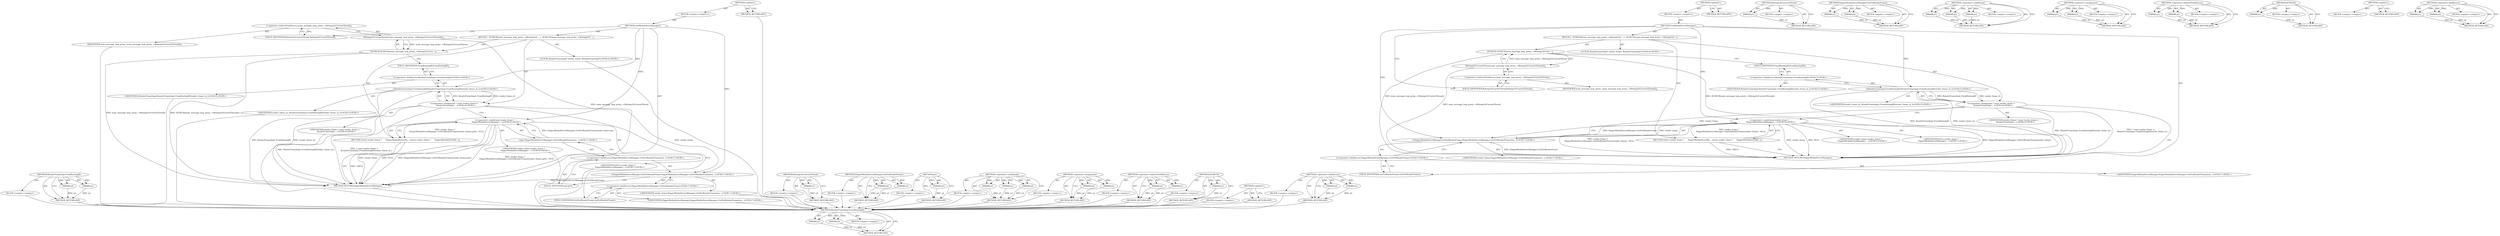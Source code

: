 digraph "&lt;operator&gt;.fieldAccess" {
vulnerable_69 [label=<(METHOD,RenderFrameImpl.FromRoutingID)>];
vulnerable_70 [label=<(PARAM,p1)>];
vulnerable_71 [label=<(PARAM,p2)>];
vulnerable_72 [label=<(BLOCK,&lt;empty&gt;,&lt;empty&gt;)>];
vulnerable_73 [label=<(METHOD_RETURN,ANY)>];
vulnerable_6 [label=<(METHOD,&lt;global&gt;)<SUB>1</SUB>>];
vulnerable_7 [label=<(BLOCK,&lt;empty&gt;,&lt;empty&gt;)<SUB>1</SUB>>];
vulnerable_8 [label=<(METHOD,GetMediaDeviceManager)<SUB>1</SUB>>];
vulnerable_9 [label=<(BLOCK,{
  DCHECK(main_message_loop_proxy_-&gt;BelongsToC...,{
  DCHECK(main_message_loop_proxy_-&gt;BelongsToC...)<SUB>1</SUB>>];
vulnerable_10 [label=<(DCHECK,DCHECK(main_message_loop_proxy_-&gt;BelongsToCurre...)<SUB>2</SUB>>];
vulnerable_11 [label=<(BelongsToCurrentThread,main_message_loop_proxy_-&gt;BelongsToCurrentThread())<SUB>2</SUB>>];
vulnerable_12 [label=<(&lt;operator&gt;.indirectFieldAccess,main_message_loop_proxy_-&gt;BelongsToCurrentThread)<SUB>2</SUB>>];
vulnerable_13 [label=<(IDENTIFIER,main_message_loop_proxy_,main_message_loop_proxy_-&gt;BelongsToCurrentThread())<SUB>2</SUB>>];
vulnerable_14 [label=<(FIELD_IDENTIFIER,BelongsToCurrentThread,BelongsToCurrentThread)<SUB>2</SUB>>];
vulnerable_15 [label="<(LOCAL,RenderFrameImpl* render_frame: RenderFrameImpl*)<SUB>4</SUB>>"];
vulnerable_16 [label="<(&lt;operator&gt;.assignment,* const render_frame =
       RenderFrameImpl::...)<SUB>4</SUB>>"];
vulnerable_17 [label="<(IDENTIFIER,render_frame,* const render_frame =
       RenderFrameImpl::...)<SUB>4</SUB>>"];
vulnerable_18 [label="<(RenderFrameImpl.FromRoutingID,RenderFrameImpl::FromRoutingID(render_frame_id_))<SUB>5</SUB>>"];
vulnerable_19 [label="<(&lt;operator&gt;.fieldAccess,RenderFrameImpl::FromRoutingID)<SUB>5</SUB>>"];
vulnerable_20 [label="<(IDENTIFIER,RenderFrameImpl,RenderFrameImpl::FromRoutingID(render_frame_id_))<SUB>5</SUB>>"];
vulnerable_21 [label=<(FIELD_IDENTIFIER,FromRoutingID,FromRoutingID)<SUB>5</SUB>>];
vulnerable_22 [label="<(IDENTIFIER,render_frame_id_,RenderFrameImpl::FromRoutingID(render_frame_id_))<SUB>5</SUB>>"];
vulnerable_23 [label=<(RETURN,return render_frame ?
      PepperMediaDeviceMa...,return render_frame ?
      PepperMediaDeviceMa...)<SUB>6</SUB>>];
vulnerable_24 [label="<(&lt;operator&gt;.conditional,render_frame ?
      PepperMediaDeviceManager::...)<SUB>6</SUB>>"];
vulnerable_25 [label="<(IDENTIFIER,render_frame,render_frame ?
      PepperMediaDeviceManager::...)<SUB>6</SUB>>"];
vulnerable_26 [label="<(PepperMediaDeviceManager.GetForRenderFrame,PepperMediaDeviceManager::GetForRenderFrame(ren...)<SUB>7</SUB>>"];
vulnerable_27 [label="<(&lt;operator&gt;.fieldAccess,PepperMediaDeviceManager::GetForRenderFrame)<SUB>7</SUB>>"];
vulnerable_28 [label="<(IDENTIFIER,PepperMediaDeviceManager,PepperMediaDeviceManager::GetForRenderFrame(ren...)<SUB>7</SUB>>"];
vulnerable_29 [label=<(FIELD_IDENTIFIER,GetForRenderFrame,GetForRenderFrame)<SUB>7</SUB>>];
vulnerable_30 [label="<(IDENTIFIER,render_frame,PepperMediaDeviceManager::GetForRenderFrame(ren...)<SUB>7</SUB>>"];
vulnerable_31 [label="<(IDENTIFIER,NULL,render_frame ?
      PepperMediaDeviceManager::...)<SUB>7</SUB>>"];
vulnerable_32 [label=<(METHOD_RETURN,PepperMediaDeviceManager)<SUB>1</SUB>>];
vulnerable_34 [label=<(METHOD_RETURN,ANY)<SUB>1</SUB>>];
vulnerable_55 [label=<(METHOD,BelongsToCurrentThread)>];
vulnerable_56 [label=<(PARAM,p1)>];
vulnerable_57 [label=<(BLOCK,&lt;empty&gt;,&lt;empty&gt;)>];
vulnerable_58 [label=<(METHOD_RETURN,ANY)>];
vulnerable_85 [label=<(METHOD,PepperMediaDeviceManager.GetForRenderFrame)>];
vulnerable_86 [label=<(PARAM,p1)>];
vulnerable_87 [label=<(PARAM,p2)>];
vulnerable_88 [label=<(BLOCK,&lt;empty&gt;,&lt;empty&gt;)>];
vulnerable_89 [label=<(METHOD_RETURN,ANY)>];
vulnerable_79 [label=<(METHOD,&lt;operator&gt;.conditional)>];
vulnerable_80 [label=<(PARAM,p1)>];
vulnerable_81 [label=<(PARAM,p2)>];
vulnerable_82 [label=<(PARAM,p3)>];
vulnerable_83 [label=<(BLOCK,&lt;empty&gt;,&lt;empty&gt;)>];
vulnerable_84 [label=<(METHOD_RETURN,ANY)>];
vulnerable_64 [label=<(METHOD,&lt;operator&gt;.assignment)>];
vulnerable_65 [label=<(PARAM,p1)>];
vulnerable_66 [label=<(PARAM,p2)>];
vulnerable_67 [label=<(BLOCK,&lt;empty&gt;,&lt;empty&gt;)>];
vulnerable_68 [label=<(METHOD_RETURN,ANY)>];
vulnerable_59 [label=<(METHOD,&lt;operator&gt;.indirectFieldAccess)>];
vulnerable_60 [label=<(PARAM,p1)>];
vulnerable_61 [label=<(PARAM,p2)>];
vulnerable_62 [label=<(BLOCK,&lt;empty&gt;,&lt;empty&gt;)>];
vulnerable_63 [label=<(METHOD_RETURN,ANY)>];
vulnerable_51 [label=<(METHOD,DCHECK)>];
vulnerable_52 [label=<(PARAM,p1)>];
vulnerable_53 [label=<(BLOCK,&lt;empty&gt;,&lt;empty&gt;)>];
vulnerable_54 [label=<(METHOD_RETURN,ANY)>];
vulnerable_45 [label=<(METHOD,&lt;global&gt;)<SUB>1</SUB>>];
vulnerable_46 [label=<(BLOCK,&lt;empty&gt;,&lt;empty&gt;)>];
vulnerable_47 [label=<(METHOD_RETURN,ANY)>];
vulnerable_74 [label=<(METHOD,&lt;operator&gt;.fieldAccess)>];
vulnerable_75 [label=<(PARAM,p1)>];
vulnerable_76 [label=<(PARAM,p2)>];
vulnerable_77 [label=<(BLOCK,&lt;empty&gt;,&lt;empty&gt;)>];
vulnerable_78 [label=<(METHOD_RETURN,ANY)>];
fixed_72 [label=<(METHOD,RenderFrameImpl.FromRoutingID)>];
fixed_73 [label=<(PARAM,p1)>];
fixed_74 [label=<(PARAM,p2)>];
fixed_75 [label=<(BLOCK,&lt;empty&gt;,&lt;empty&gt;)>];
fixed_76 [label=<(METHOD_RETURN,ANY)>];
fixed_6 [label=<(METHOD,&lt;global&gt;)<SUB>1</SUB>>];
fixed_7 [label=<(BLOCK,&lt;empty&gt;,&lt;empty&gt;)<SUB>1</SUB>>];
fixed_8 [label=<(METHOD,GetMediaDeviceManager)<SUB>1</SUB>>];
fixed_9 [label=<(BLOCK,{
  DCHECK(main_message_loop_proxy_-&gt;BelongsToC...,{
  DCHECK(main_message_loop_proxy_-&gt;BelongsToC...)<SUB>1</SUB>>];
fixed_10 [label=<(DCHECK,DCHECK(main_message_loop_proxy_-&gt;BelongsToCurre...)<SUB>2</SUB>>];
fixed_11 [label=<(BelongsToCurrentThread,main_message_loop_proxy_-&gt;BelongsToCurrentThread())<SUB>2</SUB>>];
fixed_12 [label=<(&lt;operator&gt;.indirectFieldAccess,main_message_loop_proxy_-&gt;BelongsToCurrentThread)<SUB>2</SUB>>];
fixed_13 [label=<(IDENTIFIER,main_message_loop_proxy_,main_message_loop_proxy_-&gt;BelongsToCurrentThread())<SUB>2</SUB>>];
fixed_14 [label=<(FIELD_IDENTIFIER,BelongsToCurrentThread,BelongsToCurrentThread)<SUB>2</SUB>>];
fixed_15 [label="<(LOCAL,RenderFrameImpl* render_frame: RenderFrameImpl*)<SUB>4</SUB>>"];
fixed_16 [label="<(&lt;operator&gt;.assignment,* const render_frame =
       RenderFrameImpl::...)<SUB>4</SUB>>"];
fixed_17 [label="<(IDENTIFIER,render_frame,* const render_frame =
       RenderFrameImpl::...)<SUB>4</SUB>>"];
fixed_18 [label="<(RenderFrameImpl.FromRoutingID,RenderFrameImpl::FromRoutingID(render_frame_id_))<SUB>5</SUB>>"];
fixed_19 [label="<(&lt;operator&gt;.fieldAccess,RenderFrameImpl::FromRoutingID)<SUB>5</SUB>>"];
fixed_20 [label="<(IDENTIFIER,RenderFrameImpl,RenderFrameImpl::FromRoutingID(render_frame_id_))<SUB>5</SUB>>"];
fixed_21 [label=<(FIELD_IDENTIFIER,FromRoutingID,FromRoutingID)<SUB>5</SUB>>];
fixed_22 [label="<(IDENTIFIER,render_frame_id_,RenderFrameImpl::FromRoutingID(render_frame_id_))<SUB>5</SUB>>"];
fixed_23 [label=<(RETURN,return render_frame ?
      PepperMediaDeviceMa...,return render_frame ?
      PepperMediaDeviceMa...)<SUB>6</SUB>>];
fixed_24 [label="<(&lt;operator&gt;.conditional,render_frame ?
      PepperMediaDeviceManager::...)<SUB>6</SUB>>"];
fixed_25 [label="<(IDENTIFIER,render_frame,render_frame ?
      PepperMediaDeviceManager::...)<SUB>6</SUB>>"];
fixed_26 [label="<(get,PepperMediaDeviceManager::GetForRenderFrame(ren...)<SUB>7</SUB>>"];
fixed_27 [label="<(&lt;operator&gt;.fieldAccess,PepperMediaDeviceManager::GetForRenderFrame(ren...)<SUB>7</SUB>>"];
fixed_28 [label="<(PepperMediaDeviceManager.GetForRenderFrame,PepperMediaDeviceManager::GetForRenderFrame(ren...)<SUB>7</SUB>>"];
fixed_29 [label="<(&lt;operator&gt;.fieldAccess,PepperMediaDeviceManager::GetForRenderFrame)<SUB>7</SUB>>"];
fixed_30 [label="<(IDENTIFIER,PepperMediaDeviceManager,PepperMediaDeviceManager::GetForRenderFrame(ren...)<SUB>7</SUB>>"];
fixed_31 [label=<(FIELD_IDENTIFIER,GetForRenderFrame,GetForRenderFrame)<SUB>7</SUB>>];
fixed_32 [label="<(IDENTIFIER,render_frame,PepperMediaDeviceManager::GetForRenderFrame(ren...)<SUB>7</SUB>>"];
fixed_33 [label=<(FIELD_IDENTIFIER,get,get)<SUB>7</SUB>>];
fixed_34 [label="<(IDENTIFIER,NULL,render_frame ?
      PepperMediaDeviceManager::...)<SUB>7</SUB>>"];
fixed_35 [label=<(METHOD_RETURN,PepperMediaDeviceManager)<SUB>1</SUB>>];
fixed_37 [label=<(METHOD_RETURN,ANY)<SUB>1</SUB>>];
fixed_58 [label=<(METHOD,BelongsToCurrentThread)>];
fixed_59 [label=<(PARAM,p1)>];
fixed_60 [label=<(BLOCK,&lt;empty&gt;,&lt;empty&gt;)>];
fixed_61 [label=<(METHOD_RETURN,ANY)>];
fixed_92 [label=<(METHOD,PepperMediaDeviceManager.GetForRenderFrame)>];
fixed_93 [label=<(PARAM,p1)>];
fixed_94 [label=<(PARAM,p2)>];
fixed_95 [label=<(BLOCK,&lt;empty&gt;,&lt;empty&gt;)>];
fixed_96 [label=<(METHOD_RETURN,ANY)>];
fixed_88 [label=<(METHOD,get)>];
fixed_89 [label=<(PARAM,p1)>];
fixed_90 [label=<(BLOCK,&lt;empty&gt;,&lt;empty&gt;)>];
fixed_91 [label=<(METHOD_RETURN,ANY)>];
fixed_82 [label=<(METHOD,&lt;operator&gt;.conditional)>];
fixed_83 [label=<(PARAM,p1)>];
fixed_84 [label=<(PARAM,p2)>];
fixed_85 [label=<(PARAM,p3)>];
fixed_86 [label=<(BLOCK,&lt;empty&gt;,&lt;empty&gt;)>];
fixed_87 [label=<(METHOD_RETURN,ANY)>];
fixed_67 [label=<(METHOD,&lt;operator&gt;.assignment)>];
fixed_68 [label=<(PARAM,p1)>];
fixed_69 [label=<(PARAM,p2)>];
fixed_70 [label=<(BLOCK,&lt;empty&gt;,&lt;empty&gt;)>];
fixed_71 [label=<(METHOD_RETURN,ANY)>];
fixed_62 [label=<(METHOD,&lt;operator&gt;.indirectFieldAccess)>];
fixed_63 [label=<(PARAM,p1)>];
fixed_64 [label=<(PARAM,p2)>];
fixed_65 [label=<(BLOCK,&lt;empty&gt;,&lt;empty&gt;)>];
fixed_66 [label=<(METHOD_RETURN,ANY)>];
fixed_54 [label=<(METHOD,DCHECK)>];
fixed_55 [label=<(PARAM,p1)>];
fixed_56 [label=<(BLOCK,&lt;empty&gt;,&lt;empty&gt;)>];
fixed_57 [label=<(METHOD_RETURN,ANY)>];
fixed_48 [label=<(METHOD,&lt;global&gt;)<SUB>1</SUB>>];
fixed_49 [label=<(BLOCK,&lt;empty&gt;,&lt;empty&gt;)>];
fixed_50 [label=<(METHOD_RETURN,ANY)>];
fixed_77 [label=<(METHOD,&lt;operator&gt;.fieldAccess)>];
fixed_78 [label=<(PARAM,p1)>];
fixed_79 [label=<(PARAM,p2)>];
fixed_80 [label=<(BLOCK,&lt;empty&gt;,&lt;empty&gt;)>];
fixed_81 [label=<(METHOD_RETURN,ANY)>];
vulnerable_69 -> vulnerable_70  [key=0, label="AST: "];
vulnerable_69 -> vulnerable_70  [key=1, label="DDG: "];
vulnerable_69 -> vulnerable_72  [key=0, label="AST: "];
vulnerable_69 -> vulnerable_71  [key=0, label="AST: "];
vulnerable_69 -> vulnerable_71  [key=1, label="DDG: "];
vulnerable_69 -> vulnerable_73  [key=0, label="AST: "];
vulnerable_69 -> vulnerable_73  [key=1, label="CFG: "];
vulnerable_70 -> vulnerable_73  [key=0, label="DDG: p1"];
vulnerable_71 -> vulnerable_73  [key=0, label="DDG: p2"];
vulnerable_6 -> vulnerable_7  [key=0, label="AST: "];
vulnerable_6 -> vulnerable_34  [key=0, label="AST: "];
vulnerable_6 -> vulnerable_34  [key=1, label="CFG: "];
vulnerable_7 -> vulnerable_8  [key=0, label="AST: "];
vulnerable_8 -> vulnerable_9  [key=0, label="AST: "];
vulnerable_8 -> vulnerable_32  [key=0, label="AST: "];
vulnerable_8 -> vulnerable_14  [key=0, label="CFG: "];
vulnerable_8 -> vulnerable_24  [key=0, label="DDG: "];
vulnerable_8 -> vulnerable_18  [key=0, label="DDG: "];
vulnerable_8 -> vulnerable_26  [key=0, label="DDG: "];
vulnerable_9 -> vulnerable_10  [key=0, label="AST: "];
vulnerable_9 -> vulnerable_15  [key=0, label="AST: "];
vulnerable_9 -> vulnerable_16  [key=0, label="AST: "];
vulnerable_9 -> vulnerable_23  [key=0, label="AST: "];
vulnerable_10 -> vulnerable_11  [key=0, label="AST: "];
vulnerable_10 -> vulnerable_21  [key=0, label="CFG: "];
vulnerable_10 -> vulnerable_32  [key=0, label="DDG: main_message_loop_proxy_-&gt;BelongsToCurrentThread()"];
vulnerable_10 -> vulnerable_32  [key=1, label="DDG: DCHECK(main_message_loop_proxy_-&gt;BelongsToCurrentThread())"];
vulnerable_11 -> vulnerable_12  [key=0, label="AST: "];
vulnerable_11 -> vulnerable_10  [key=0, label="CFG: "];
vulnerable_11 -> vulnerable_10  [key=1, label="DDG: main_message_loop_proxy_-&gt;BelongsToCurrentThread"];
vulnerable_11 -> vulnerable_32  [key=0, label="DDG: main_message_loop_proxy_-&gt;BelongsToCurrentThread"];
vulnerable_12 -> vulnerable_13  [key=0, label="AST: "];
vulnerable_12 -> vulnerable_14  [key=0, label="AST: "];
vulnerable_12 -> vulnerable_11  [key=0, label="CFG: "];
vulnerable_14 -> vulnerable_12  [key=0, label="CFG: "];
vulnerable_16 -> vulnerable_17  [key=0, label="AST: "];
vulnerable_16 -> vulnerable_18  [key=0, label="AST: "];
vulnerable_16 -> vulnerable_29  [key=0, label="CFG: "];
vulnerable_16 -> vulnerable_24  [key=0, label="CFG: "];
vulnerable_16 -> vulnerable_32  [key=0, label="DDG: RenderFrameImpl::FromRoutingID(render_frame_id_)"];
vulnerable_16 -> vulnerable_32  [key=1, label="DDG: * const render_frame =
       RenderFrameImpl::FromRoutingID(render_frame_id_)"];
vulnerable_16 -> vulnerable_26  [key=0, label="DDG: render_frame"];
vulnerable_18 -> vulnerable_19  [key=0, label="AST: "];
vulnerable_18 -> vulnerable_22  [key=0, label="AST: "];
vulnerable_18 -> vulnerable_16  [key=0, label="CFG: "];
vulnerable_18 -> vulnerable_16  [key=1, label="DDG: RenderFrameImpl::FromRoutingID"];
vulnerable_18 -> vulnerable_16  [key=2, label="DDG: render_frame_id_"];
vulnerable_18 -> vulnerable_32  [key=0, label="DDG: RenderFrameImpl::FromRoutingID"];
vulnerable_18 -> vulnerable_32  [key=1, label="DDG: render_frame_id_"];
vulnerable_19 -> vulnerable_20  [key=0, label="AST: "];
vulnerable_19 -> vulnerable_21  [key=0, label="AST: "];
vulnerable_19 -> vulnerable_18  [key=0, label="CFG: "];
vulnerable_21 -> vulnerable_19  [key=0, label="CFG: "];
vulnerable_23 -> vulnerable_24  [key=0, label="AST: "];
vulnerable_23 -> vulnerable_32  [key=0, label="CFG: "];
vulnerable_23 -> vulnerable_32  [key=1, label="DDG: &lt;RET&gt;"];
vulnerable_24 -> vulnerable_25  [key=0, label="AST: "];
vulnerable_24 -> vulnerable_26  [key=0, label="AST: "];
vulnerable_24 -> vulnerable_31  [key=0, label="AST: "];
vulnerable_24 -> vulnerable_23  [key=0, label="CFG: "];
vulnerable_24 -> vulnerable_23  [key=1, label="DDG: render_frame ?
      PepperMediaDeviceManager::GetForRenderFrame(render_frame) : NULL"];
vulnerable_24 -> vulnerable_32  [key=0, label="DDG: render_frame"];
vulnerable_24 -> vulnerable_32  [key=1, label="DDG: NULL"];
vulnerable_24 -> vulnerable_32  [key=2, label="DDG: PepperMediaDeviceManager::GetForRenderFrame(render_frame)"];
vulnerable_24 -> vulnerable_32  [key=3, label="DDG: render_frame ?
      PepperMediaDeviceManager::GetForRenderFrame(render_frame) : NULL"];
vulnerable_26 -> vulnerable_27  [key=0, label="AST: "];
vulnerable_26 -> vulnerable_30  [key=0, label="AST: "];
vulnerable_26 -> vulnerable_24  [key=0, label="CFG: "];
vulnerable_26 -> vulnerable_24  [key=1, label="DDG: PepperMediaDeviceManager::GetForRenderFrame"];
vulnerable_26 -> vulnerable_24  [key=2, label="DDG: render_frame"];
vulnerable_26 -> vulnerable_32  [key=0, label="DDG: PepperMediaDeviceManager::GetForRenderFrame"];
vulnerable_27 -> vulnerable_28  [key=0, label="AST: "];
vulnerable_27 -> vulnerable_29  [key=0, label="AST: "];
vulnerable_27 -> vulnerable_26  [key=0, label="CFG: "];
vulnerable_29 -> vulnerable_27  [key=0, label="CFG: "];
vulnerable_55 -> vulnerable_56  [key=0, label="AST: "];
vulnerable_55 -> vulnerable_56  [key=1, label="DDG: "];
vulnerable_55 -> vulnerable_57  [key=0, label="AST: "];
vulnerable_55 -> vulnerable_58  [key=0, label="AST: "];
vulnerable_55 -> vulnerable_58  [key=1, label="CFG: "];
vulnerable_56 -> vulnerable_58  [key=0, label="DDG: p1"];
vulnerable_85 -> vulnerable_86  [key=0, label="AST: "];
vulnerable_85 -> vulnerable_86  [key=1, label="DDG: "];
vulnerable_85 -> vulnerable_88  [key=0, label="AST: "];
vulnerable_85 -> vulnerable_87  [key=0, label="AST: "];
vulnerable_85 -> vulnerable_87  [key=1, label="DDG: "];
vulnerable_85 -> vulnerable_89  [key=0, label="AST: "];
vulnerable_85 -> vulnerable_89  [key=1, label="CFG: "];
vulnerable_86 -> vulnerable_89  [key=0, label="DDG: p1"];
vulnerable_87 -> vulnerable_89  [key=0, label="DDG: p2"];
vulnerable_79 -> vulnerable_80  [key=0, label="AST: "];
vulnerable_79 -> vulnerable_80  [key=1, label="DDG: "];
vulnerable_79 -> vulnerable_83  [key=0, label="AST: "];
vulnerable_79 -> vulnerable_81  [key=0, label="AST: "];
vulnerable_79 -> vulnerable_81  [key=1, label="DDG: "];
vulnerable_79 -> vulnerable_84  [key=0, label="AST: "];
vulnerable_79 -> vulnerable_84  [key=1, label="CFG: "];
vulnerable_79 -> vulnerable_82  [key=0, label="AST: "];
vulnerable_79 -> vulnerable_82  [key=1, label="DDG: "];
vulnerable_80 -> vulnerable_84  [key=0, label="DDG: p1"];
vulnerable_81 -> vulnerable_84  [key=0, label="DDG: p2"];
vulnerable_82 -> vulnerable_84  [key=0, label="DDG: p3"];
vulnerable_64 -> vulnerable_65  [key=0, label="AST: "];
vulnerable_64 -> vulnerable_65  [key=1, label="DDG: "];
vulnerable_64 -> vulnerable_67  [key=0, label="AST: "];
vulnerable_64 -> vulnerable_66  [key=0, label="AST: "];
vulnerable_64 -> vulnerable_66  [key=1, label="DDG: "];
vulnerable_64 -> vulnerable_68  [key=0, label="AST: "];
vulnerable_64 -> vulnerable_68  [key=1, label="CFG: "];
vulnerable_65 -> vulnerable_68  [key=0, label="DDG: p1"];
vulnerable_66 -> vulnerable_68  [key=0, label="DDG: p2"];
vulnerable_59 -> vulnerable_60  [key=0, label="AST: "];
vulnerable_59 -> vulnerable_60  [key=1, label="DDG: "];
vulnerable_59 -> vulnerable_62  [key=0, label="AST: "];
vulnerable_59 -> vulnerable_61  [key=0, label="AST: "];
vulnerable_59 -> vulnerable_61  [key=1, label="DDG: "];
vulnerable_59 -> vulnerable_63  [key=0, label="AST: "];
vulnerable_59 -> vulnerable_63  [key=1, label="CFG: "];
vulnerable_60 -> vulnerable_63  [key=0, label="DDG: p1"];
vulnerable_61 -> vulnerable_63  [key=0, label="DDG: p2"];
vulnerable_51 -> vulnerable_52  [key=0, label="AST: "];
vulnerable_51 -> vulnerable_52  [key=1, label="DDG: "];
vulnerable_51 -> vulnerable_53  [key=0, label="AST: "];
vulnerable_51 -> vulnerable_54  [key=0, label="AST: "];
vulnerable_51 -> vulnerable_54  [key=1, label="CFG: "];
vulnerable_52 -> vulnerable_54  [key=0, label="DDG: p1"];
vulnerable_45 -> vulnerable_46  [key=0, label="AST: "];
vulnerable_45 -> vulnerable_47  [key=0, label="AST: "];
vulnerable_45 -> vulnerable_47  [key=1, label="CFG: "];
vulnerable_74 -> vulnerable_75  [key=0, label="AST: "];
vulnerable_74 -> vulnerable_75  [key=1, label="DDG: "];
vulnerable_74 -> vulnerable_77  [key=0, label="AST: "];
vulnerable_74 -> vulnerable_76  [key=0, label="AST: "];
vulnerable_74 -> vulnerable_76  [key=1, label="DDG: "];
vulnerable_74 -> vulnerable_78  [key=0, label="AST: "];
vulnerable_74 -> vulnerable_78  [key=1, label="CFG: "];
vulnerable_75 -> vulnerable_78  [key=0, label="DDG: p1"];
vulnerable_76 -> vulnerable_78  [key=0, label="DDG: p2"];
fixed_72 -> fixed_73  [key=0, label="AST: "];
fixed_72 -> fixed_73  [key=1, label="DDG: "];
fixed_72 -> fixed_75  [key=0, label="AST: "];
fixed_72 -> fixed_74  [key=0, label="AST: "];
fixed_72 -> fixed_74  [key=1, label="DDG: "];
fixed_72 -> fixed_76  [key=0, label="AST: "];
fixed_72 -> fixed_76  [key=1, label="CFG: "];
fixed_73 -> fixed_76  [key=0, label="DDG: p1"];
fixed_74 -> fixed_76  [key=0, label="DDG: p2"];
fixed_75 -> vulnerable_69  [key=0];
fixed_76 -> vulnerable_69  [key=0];
fixed_6 -> fixed_7  [key=0, label="AST: "];
fixed_6 -> fixed_37  [key=0, label="AST: "];
fixed_6 -> fixed_37  [key=1, label="CFG: "];
fixed_7 -> fixed_8  [key=0, label="AST: "];
fixed_8 -> fixed_9  [key=0, label="AST: "];
fixed_8 -> fixed_35  [key=0, label="AST: "];
fixed_8 -> fixed_14  [key=0, label="CFG: "];
fixed_8 -> fixed_24  [key=0, label="DDG: "];
fixed_8 -> fixed_18  [key=0, label="DDG: "];
fixed_8 -> fixed_28  [key=0, label="DDG: "];
fixed_9 -> fixed_10  [key=0, label="AST: "];
fixed_9 -> fixed_15  [key=0, label="AST: "];
fixed_9 -> fixed_16  [key=0, label="AST: "];
fixed_9 -> fixed_23  [key=0, label="AST: "];
fixed_10 -> fixed_11  [key=0, label="AST: "];
fixed_10 -> fixed_21  [key=0, label="CFG: "];
fixed_10 -> fixed_35  [key=0, label="DDG: main_message_loop_proxy_-&gt;BelongsToCurrentThread()"];
fixed_10 -> fixed_35  [key=1, label="DDG: DCHECK(main_message_loop_proxy_-&gt;BelongsToCurrentThread())"];
fixed_11 -> fixed_12  [key=0, label="AST: "];
fixed_11 -> fixed_10  [key=0, label="CFG: "];
fixed_11 -> fixed_10  [key=1, label="DDG: main_message_loop_proxy_-&gt;BelongsToCurrentThread"];
fixed_11 -> fixed_35  [key=0, label="DDG: main_message_loop_proxy_-&gt;BelongsToCurrentThread"];
fixed_12 -> fixed_13  [key=0, label="AST: "];
fixed_12 -> fixed_14  [key=0, label="AST: "];
fixed_12 -> fixed_11  [key=0, label="CFG: "];
fixed_13 -> vulnerable_69  [key=0];
fixed_14 -> fixed_12  [key=0, label="CFG: "];
fixed_15 -> vulnerable_69  [key=0];
fixed_16 -> fixed_17  [key=0, label="AST: "];
fixed_16 -> fixed_18  [key=0, label="AST: "];
fixed_16 -> fixed_31  [key=0, label="CFG: "];
fixed_16 -> fixed_24  [key=0, label="CFG: "];
fixed_16 -> fixed_35  [key=0, label="DDG: RenderFrameImpl::FromRoutingID(render_frame_id_)"];
fixed_16 -> fixed_35  [key=1, label="DDG: * const render_frame =
       RenderFrameImpl::FromRoutingID(render_frame_id_)"];
fixed_16 -> fixed_28  [key=0, label="DDG: render_frame"];
fixed_17 -> vulnerable_69  [key=0];
fixed_18 -> fixed_19  [key=0, label="AST: "];
fixed_18 -> fixed_22  [key=0, label="AST: "];
fixed_18 -> fixed_16  [key=0, label="CFG: "];
fixed_18 -> fixed_16  [key=1, label="DDG: RenderFrameImpl::FromRoutingID"];
fixed_18 -> fixed_16  [key=2, label="DDG: render_frame_id_"];
fixed_18 -> fixed_35  [key=0, label="DDG: RenderFrameImpl::FromRoutingID"];
fixed_18 -> fixed_35  [key=1, label="DDG: render_frame_id_"];
fixed_19 -> fixed_20  [key=0, label="AST: "];
fixed_19 -> fixed_21  [key=0, label="AST: "];
fixed_19 -> fixed_18  [key=0, label="CFG: "];
fixed_20 -> vulnerable_69  [key=0];
fixed_21 -> fixed_19  [key=0, label="CFG: "];
fixed_22 -> vulnerable_69  [key=0];
fixed_23 -> fixed_24  [key=0, label="AST: "];
fixed_23 -> fixed_35  [key=0, label="CFG: "];
fixed_23 -> fixed_35  [key=1, label="DDG: &lt;RET&gt;"];
fixed_24 -> fixed_25  [key=0, label="AST: "];
fixed_24 -> fixed_26  [key=0, label="AST: "];
fixed_24 -> fixed_34  [key=0, label="AST: "];
fixed_24 -> fixed_23  [key=0, label="CFG: "];
fixed_24 -> fixed_23  [key=1, label="DDG: render_frame ?
      PepperMediaDeviceManager::GetForRenderFrame(render_frame).get() : NULL"];
fixed_24 -> fixed_35  [key=0, label="DDG: render_frame"];
fixed_24 -> fixed_35  [key=1, label="DDG: NULL"];
fixed_24 -> fixed_35  [key=2, label="DDG: PepperMediaDeviceManager::GetForRenderFrame(render_frame).get()"];
fixed_24 -> fixed_35  [key=3, label="DDG: render_frame ?
      PepperMediaDeviceManager::GetForRenderFrame(render_frame).get() : NULL"];
fixed_25 -> vulnerable_69  [key=0];
fixed_26 -> fixed_27  [key=0, label="AST: "];
fixed_26 -> fixed_24  [key=0, label="CFG: "];
fixed_26 -> fixed_24  [key=1, label="DDG: PepperMediaDeviceManager::GetForRenderFrame(render_frame).get"];
fixed_27 -> fixed_28  [key=0, label="AST: "];
fixed_27 -> fixed_33  [key=0, label="AST: "];
fixed_27 -> fixed_26  [key=0, label="CFG: "];
fixed_28 -> fixed_29  [key=0, label="AST: "];
fixed_28 -> fixed_32  [key=0, label="AST: "];
fixed_28 -> fixed_33  [key=0, label="CFG: "];
fixed_28 -> fixed_35  [key=0, label="DDG: PepperMediaDeviceManager::GetForRenderFrame"];
fixed_29 -> fixed_30  [key=0, label="AST: "];
fixed_29 -> fixed_31  [key=0, label="AST: "];
fixed_29 -> fixed_28  [key=0, label="CFG: "];
fixed_30 -> vulnerable_69  [key=0];
fixed_31 -> fixed_29  [key=0, label="CFG: "];
fixed_32 -> vulnerable_69  [key=0];
fixed_33 -> fixed_27  [key=0, label="CFG: "];
fixed_34 -> vulnerable_69  [key=0];
fixed_35 -> vulnerable_69  [key=0];
fixed_37 -> vulnerable_69  [key=0];
fixed_58 -> fixed_59  [key=0, label="AST: "];
fixed_58 -> fixed_59  [key=1, label="DDG: "];
fixed_58 -> fixed_60  [key=0, label="AST: "];
fixed_58 -> fixed_61  [key=0, label="AST: "];
fixed_58 -> fixed_61  [key=1, label="CFG: "];
fixed_59 -> fixed_61  [key=0, label="DDG: p1"];
fixed_60 -> vulnerable_69  [key=0];
fixed_61 -> vulnerable_69  [key=0];
fixed_92 -> fixed_93  [key=0, label="AST: "];
fixed_92 -> fixed_93  [key=1, label="DDG: "];
fixed_92 -> fixed_95  [key=0, label="AST: "];
fixed_92 -> fixed_94  [key=0, label="AST: "];
fixed_92 -> fixed_94  [key=1, label="DDG: "];
fixed_92 -> fixed_96  [key=0, label="AST: "];
fixed_92 -> fixed_96  [key=1, label="CFG: "];
fixed_93 -> fixed_96  [key=0, label="DDG: p1"];
fixed_94 -> fixed_96  [key=0, label="DDG: p2"];
fixed_95 -> vulnerable_69  [key=0];
fixed_96 -> vulnerable_69  [key=0];
fixed_88 -> fixed_89  [key=0, label="AST: "];
fixed_88 -> fixed_89  [key=1, label="DDG: "];
fixed_88 -> fixed_90  [key=0, label="AST: "];
fixed_88 -> fixed_91  [key=0, label="AST: "];
fixed_88 -> fixed_91  [key=1, label="CFG: "];
fixed_89 -> fixed_91  [key=0, label="DDG: p1"];
fixed_90 -> vulnerable_69  [key=0];
fixed_91 -> vulnerable_69  [key=0];
fixed_82 -> fixed_83  [key=0, label="AST: "];
fixed_82 -> fixed_83  [key=1, label="DDG: "];
fixed_82 -> fixed_86  [key=0, label="AST: "];
fixed_82 -> fixed_84  [key=0, label="AST: "];
fixed_82 -> fixed_84  [key=1, label="DDG: "];
fixed_82 -> fixed_87  [key=0, label="AST: "];
fixed_82 -> fixed_87  [key=1, label="CFG: "];
fixed_82 -> fixed_85  [key=0, label="AST: "];
fixed_82 -> fixed_85  [key=1, label="DDG: "];
fixed_83 -> fixed_87  [key=0, label="DDG: p1"];
fixed_84 -> fixed_87  [key=0, label="DDG: p2"];
fixed_85 -> fixed_87  [key=0, label="DDG: p3"];
fixed_86 -> vulnerable_69  [key=0];
fixed_87 -> vulnerable_69  [key=0];
fixed_67 -> fixed_68  [key=0, label="AST: "];
fixed_67 -> fixed_68  [key=1, label="DDG: "];
fixed_67 -> fixed_70  [key=0, label="AST: "];
fixed_67 -> fixed_69  [key=0, label="AST: "];
fixed_67 -> fixed_69  [key=1, label="DDG: "];
fixed_67 -> fixed_71  [key=0, label="AST: "];
fixed_67 -> fixed_71  [key=1, label="CFG: "];
fixed_68 -> fixed_71  [key=0, label="DDG: p1"];
fixed_69 -> fixed_71  [key=0, label="DDG: p2"];
fixed_70 -> vulnerable_69  [key=0];
fixed_71 -> vulnerable_69  [key=0];
fixed_62 -> fixed_63  [key=0, label="AST: "];
fixed_62 -> fixed_63  [key=1, label="DDG: "];
fixed_62 -> fixed_65  [key=0, label="AST: "];
fixed_62 -> fixed_64  [key=0, label="AST: "];
fixed_62 -> fixed_64  [key=1, label="DDG: "];
fixed_62 -> fixed_66  [key=0, label="AST: "];
fixed_62 -> fixed_66  [key=1, label="CFG: "];
fixed_63 -> fixed_66  [key=0, label="DDG: p1"];
fixed_64 -> fixed_66  [key=0, label="DDG: p2"];
fixed_65 -> vulnerable_69  [key=0];
fixed_66 -> vulnerable_69  [key=0];
fixed_54 -> fixed_55  [key=0, label="AST: "];
fixed_54 -> fixed_55  [key=1, label="DDG: "];
fixed_54 -> fixed_56  [key=0, label="AST: "];
fixed_54 -> fixed_57  [key=0, label="AST: "];
fixed_54 -> fixed_57  [key=1, label="CFG: "];
fixed_55 -> fixed_57  [key=0, label="DDG: p1"];
fixed_56 -> vulnerable_69  [key=0];
fixed_57 -> vulnerable_69  [key=0];
fixed_48 -> fixed_49  [key=0, label="AST: "];
fixed_48 -> fixed_50  [key=0, label="AST: "];
fixed_48 -> fixed_50  [key=1, label="CFG: "];
fixed_49 -> vulnerable_69  [key=0];
fixed_50 -> vulnerable_69  [key=0];
fixed_77 -> fixed_78  [key=0, label="AST: "];
fixed_77 -> fixed_78  [key=1, label="DDG: "];
fixed_77 -> fixed_80  [key=0, label="AST: "];
fixed_77 -> fixed_79  [key=0, label="AST: "];
fixed_77 -> fixed_79  [key=1, label="DDG: "];
fixed_77 -> fixed_81  [key=0, label="AST: "];
fixed_77 -> fixed_81  [key=1, label="CFG: "];
fixed_78 -> fixed_81  [key=0, label="DDG: p1"];
fixed_79 -> fixed_81  [key=0, label="DDG: p2"];
fixed_80 -> vulnerable_69  [key=0];
fixed_81 -> vulnerable_69  [key=0];
}

